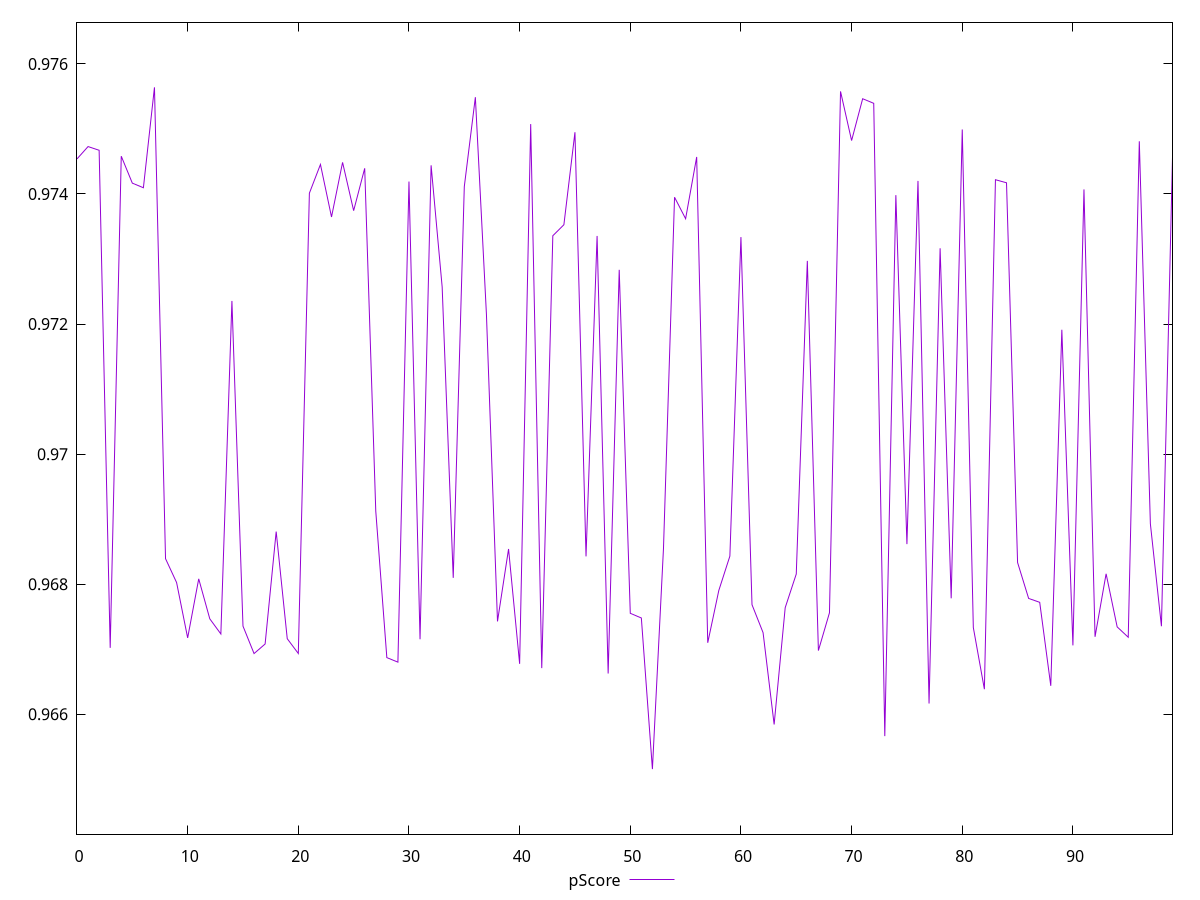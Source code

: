 reset

$pScore <<EOF
0 0.9745395074626773
1 0.9747292330877149
2 0.9746722630046387
3 0.9670220554866222
4 0.9745812542131533
5 0.9741667819595191
6 0.9740961781180302
7 0.9756399224235794
8 0.9683931430455393
9 0.9680262737951223
10 0.9671752117231303
11 0.9680826521157178
12 0.9674684408080938
13 0.9672354202836975
14 0.9723556865750183
15 0.9673563364706119
16 0.9669342443224624
17 0.9670812723224425
18 0.9688097950259871
19 0.9671625913484503
20 0.9669352916140477
21 0.9740123276320662
22 0.9744545340772496
23 0.9736466045620273
24 0.9744862323700676
25 0.973743763688349
26 0.9743951886599991
27 0.9691232171515993
28 0.9668715650164605
29 0.9668022676985677
30 0.9741913563712276
31 0.9671546020763011
32 0.9744408336923752
33 0.9725696308743976
34 0.9680984210716503
35 0.9741134690007238
36 0.9754882074643956
37 0.9721520512143156
38 0.9674287446014784
39 0.9685421248824418
40 0.9667764067041189
41 0.9750748310382118
42 0.9667107766328435
43 0.9733582818366064
44 0.9735275318999472
45 0.9749494229984847
46 0.9684283921002654
47 0.973354567887285
48 0.9666275340881885
49 0.9728344949541872
50 0.9675530447696934
51 0.9674812645495274
52 0.965157947131433
53 0.9685497587926135
54 0.9739501048565266
55 0.9736197733657205
56 0.9745695920269728
57 0.9671000957451161
58 0.9679042229315971
59 0.9684324091598995
60 0.9733372928207485
61 0.9676855876052644
62 0.967255800182949
63 0.9658440450974677
64 0.9676397356918328
65 0.968157268389819
66 0.9729718809123449
67 0.966980127396271
68 0.9675607347305433
69 0.9755775546881031
70 0.9748214433036723
71 0.9754646865816052
72 0.9753940636639604
73 0.9656645622333099
74 0.9739826759120046
75 0.96861739151976
76 0.9742011621540698
77 0.9661661326880311
78 0.9731657523417476
79 0.9677836502771691
80 0.9749920107427816
81 0.9673347605390319
82 0.9663862231269669
83 0.974219605851933
84 0.9741722906026129
85 0.9683341820653977
86 0.9677814163574585
87 0.9677220548268909
88 0.9664383702926316
89 0.9719125159974257
90 0.9670598335756404
91 0.9740706170930566
92 0.9671920141130046
93 0.9681605791086263
94 0.9673443505750456
95 0.967185004255411
96 0.9748106144305292
97 0.9689304289256071
98 0.9673545137931296
99 0.9745655124506721
EOF

set key outside below
set xrange [0:99]
set yrange [0.964157947131433:0.9766399224235794]
set trange [0.964157947131433:0.9766399224235794]
set terminal svg size 640, 500 enhanced background rgb 'white'
set output "report_00008_2021-01-22T20:58:29.167/speed-index/samples/pages+cached+noexternal/pScore/values.svg"

plot $pScore title "pScore" with line

reset

